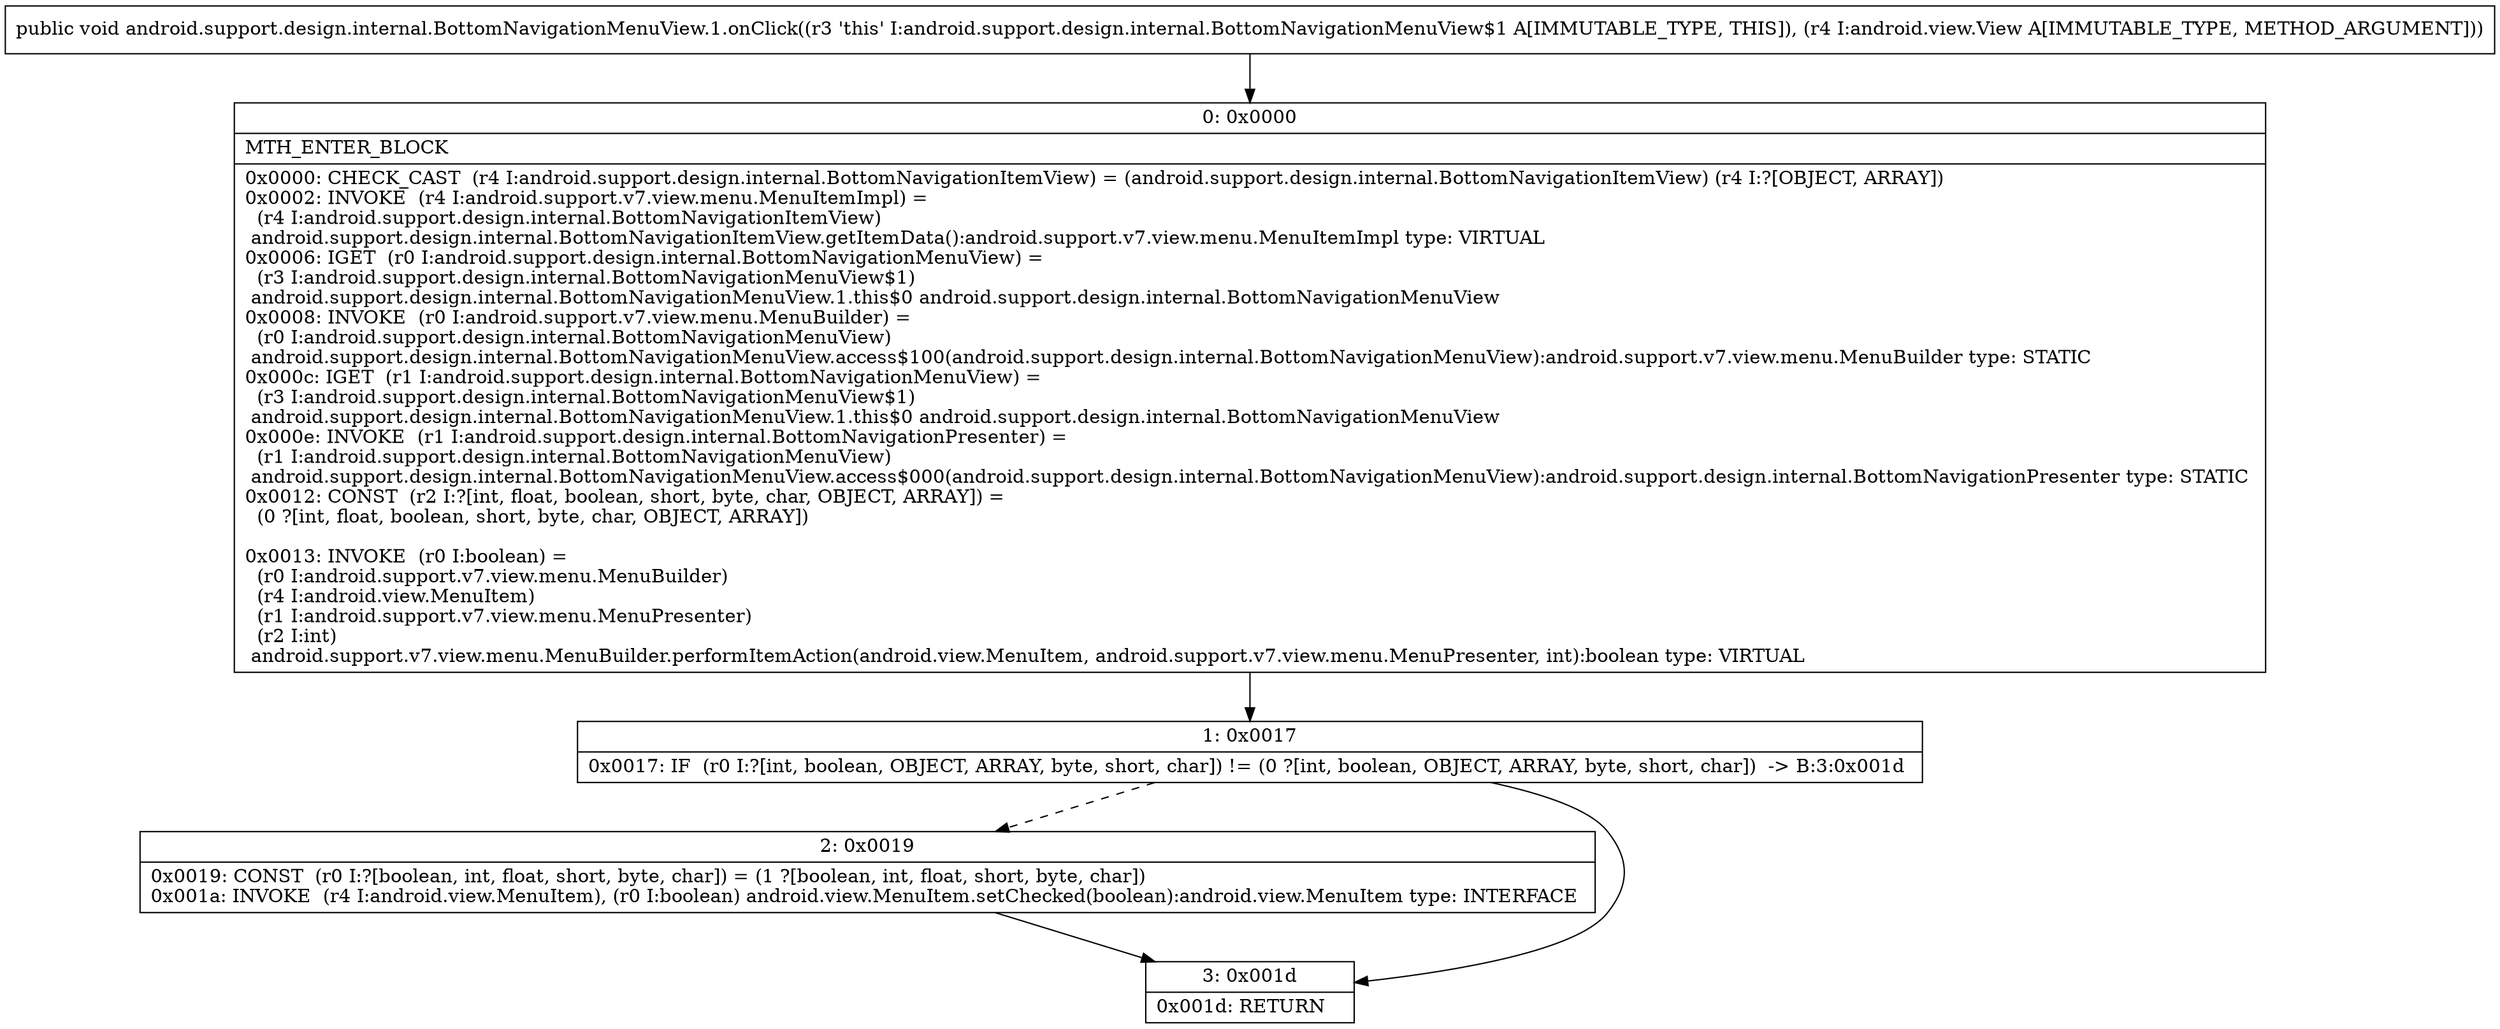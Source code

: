 digraph "CFG forandroid.support.design.internal.BottomNavigationMenuView.1.onClick(Landroid\/view\/View;)V" {
Node_0 [shape=record,label="{0\:\ 0x0000|MTH_ENTER_BLOCK\l|0x0000: CHECK_CAST  (r4 I:android.support.design.internal.BottomNavigationItemView) = (android.support.design.internal.BottomNavigationItemView) (r4 I:?[OBJECT, ARRAY]) \l0x0002: INVOKE  (r4 I:android.support.v7.view.menu.MenuItemImpl) = \l  (r4 I:android.support.design.internal.BottomNavigationItemView)\l android.support.design.internal.BottomNavigationItemView.getItemData():android.support.v7.view.menu.MenuItemImpl type: VIRTUAL \l0x0006: IGET  (r0 I:android.support.design.internal.BottomNavigationMenuView) = \l  (r3 I:android.support.design.internal.BottomNavigationMenuView$1)\l android.support.design.internal.BottomNavigationMenuView.1.this$0 android.support.design.internal.BottomNavigationMenuView \l0x0008: INVOKE  (r0 I:android.support.v7.view.menu.MenuBuilder) = \l  (r0 I:android.support.design.internal.BottomNavigationMenuView)\l android.support.design.internal.BottomNavigationMenuView.access$100(android.support.design.internal.BottomNavigationMenuView):android.support.v7.view.menu.MenuBuilder type: STATIC \l0x000c: IGET  (r1 I:android.support.design.internal.BottomNavigationMenuView) = \l  (r3 I:android.support.design.internal.BottomNavigationMenuView$1)\l android.support.design.internal.BottomNavigationMenuView.1.this$0 android.support.design.internal.BottomNavigationMenuView \l0x000e: INVOKE  (r1 I:android.support.design.internal.BottomNavigationPresenter) = \l  (r1 I:android.support.design.internal.BottomNavigationMenuView)\l android.support.design.internal.BottomNavigationMenuView.access$000(android.support.design.internal.BottomNavigationMenuView):android.support.design.internal.BottomNavigationPresenter type: STATIC \l0x0012: CONST  (r2 I:?[int, float, boolean, short, byte, char, OBJECT, ARRAY]) = \l  (0 ?[int, float, boolean, short, byte, char, OBJECT, ARRAY])\l \l0x0013: INVOKE  (r0 I:boolean) = \l  (r0 I:android.support.v7.view.menu.MenuBuilder)\l  (r4 I:android.view.MenuItem)\l  (r1 I:android.support.v7.view.menu.MenuPresenter)\l  (r2 I:int)\l android.support.v7.view.menu.MenuBuilder.performItemAction(android.view.MenuItem, android.support.v7.view.menu.MenuPresenter, int):boolean type: VIRTUAL \l}"];
Node_1 [shape=record,label="{1\:\ 0x0017|0x0017: IF  (r0 I:?[int, boolean, OBJECT, ARRAY, byte, short, char]) != (0 ?[int, boolean, OBJECT, ARRAY, byte, short, char])  \-\> B:3:0x001d \l}"];
Node_2 [shape=record,label="{2\:\ 0x0019|0x0019: CONST  (r0 I:?[boolean, int, float, short, byte, char]) = (1 ?[boolean, int, float, short, byte, char]) \l0x001a: INVOKE  (r4 I:android.view.MenuItem), (r0 I:boolean) android.view.MenuItem.setChecked(boolean):android.view.MenuItem type: INTERFACE \l}"];
Node_3 [shape=record,label="{3\:\ 0x001d|0x001d: RETURN   \l}"];
MethodNode[shape=record,label="{public void android.support.design.internal.BottomNavigationMenuView.1.onClick((r3 'this' I:android.support.design.internal.BottomNavigationMenuView$1 A[IMMUTABLE_TYPE, THIS]), (r4 I:android.view.View A[IMMUTABLE_TYPE, METHOD_ARGUMENT])) }"];
MethodNode -> Node_0;
Node_0 -> Node_1;
Node_1 -> Node_2[style=dashed];
Node_1 -> Node_3;
Node_2 -> Node_3;
}

